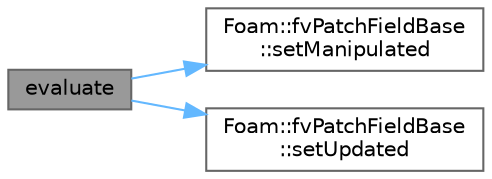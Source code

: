 digraph "evaluate"
{
 // LATEX_PDF_SIZE
  bgcolor="transparent";
  edge [fontname=Helvetica,fontsize=10,labelfontname=Helvetica,labelfontsize=10];
  node [fontname=Helvetica,fontsize=10,shape=box,height=0.2,width=0.4];
  rankdir="LR";
  Node1 [id="Node000001",label="evaluate",height=0.2,width=0.4,color="gray40", fillcolor="grey60", style="filled", fontcolor="black",tooltip=" "];
  Node1 -> Node2 [id="edge1_Node000001_Node000002",color="steelblue1",style="solid",tooltip=" "];
  Node2 [id="Node000002",label="Foam::fvPatchFieldBase\l::setManipulated",height=0.2,width=0.4,color="grey40", fillcolor="white", style="filled",URL="$classFoam_1_1fvPatchFieldBase.html#a6faad74de8f4dc914a28082555268fba",tooltip=" "];
  Node1 -> Node3 [id="edge2_Node000001_Node000003",color="steelblue1",style="solid",tooltip=" "];
  Node3 [id="Node000003",label="Foam::fvPatchFieldBase\l::setUpdated",height=0.2,width=0.4,color="grey40", fillcolor="white", style="filled",URL="$classFoam_1_1fvPatchFieldBase.html#a7fb4bd090bd95b08a91f32d738763c23",tooltip=" "];
}
